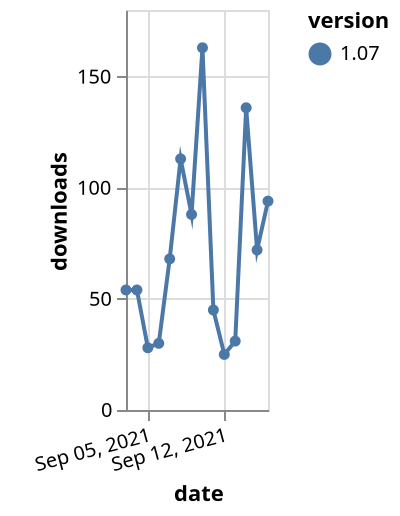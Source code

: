 {"$schema": "https://vega.github.io/schema/vega-lite/v5.json", "description": "A simple bar chart with embedded data.", "data": {"values": [{"date": "2021-09-03", "total": 78134, "delta": 54, "version": "1.07"}, {"date": "2021-09-04", "total": 78188, "delta": 54, "version": "1.07"}, {"date": "2021-09-05", "total": 78216, "delta": 28, "version": "1.07"}, {"date": "2021-09-06", "total": 78246, "delta": 30, "version": "1.07"}, {"date": "2021-09-07", "total": 78314, "delta": 68, "version": "1.07"}, {"date": "2021-09-08", "total": 78427, "delta": 113, "version": "1.07"}, {"date": "2021-09-09", "total": 78515, "delta": 88, "version": "1.07"}, {"date": "2021-09-10", "total": 78678, "delta": 163, "version": "1.07"}, {"date": "2021-09-11", "total": 78723, "delta": 45, "version": "1.07"}, {"date": "2021-09-12", "total": 78748, "delta": 25, "version": "1.07"}, {"date": "2021-09-13", "total": 78779, "delta": 31, "version": "1.07"}, {"date": "2021-09-14", "total": 78915, "delta": 136, "version": "1.07"}, {"date": "2021-09-15", "total": 78987, "delta": 72, "version": "1.07"}, {"date": "2021-09-16", "total": 79081, "delta": 94, "version": "1.07"}]}, "width": "container", "mark": {"type": "line", "point": {"filled": true}}, "encoding": {"x": {"field": "date", "type": "temporal", "timeUnit": "yearmonthdate", "title": "date", "axis": {"labelAngle": -15}}, "y": {"field": "delta", "type": "quantitative", "title": "downloads"}, "color": {"field": "version", "type": "nominal"}, "tooltip": {"field": "delta"}}}